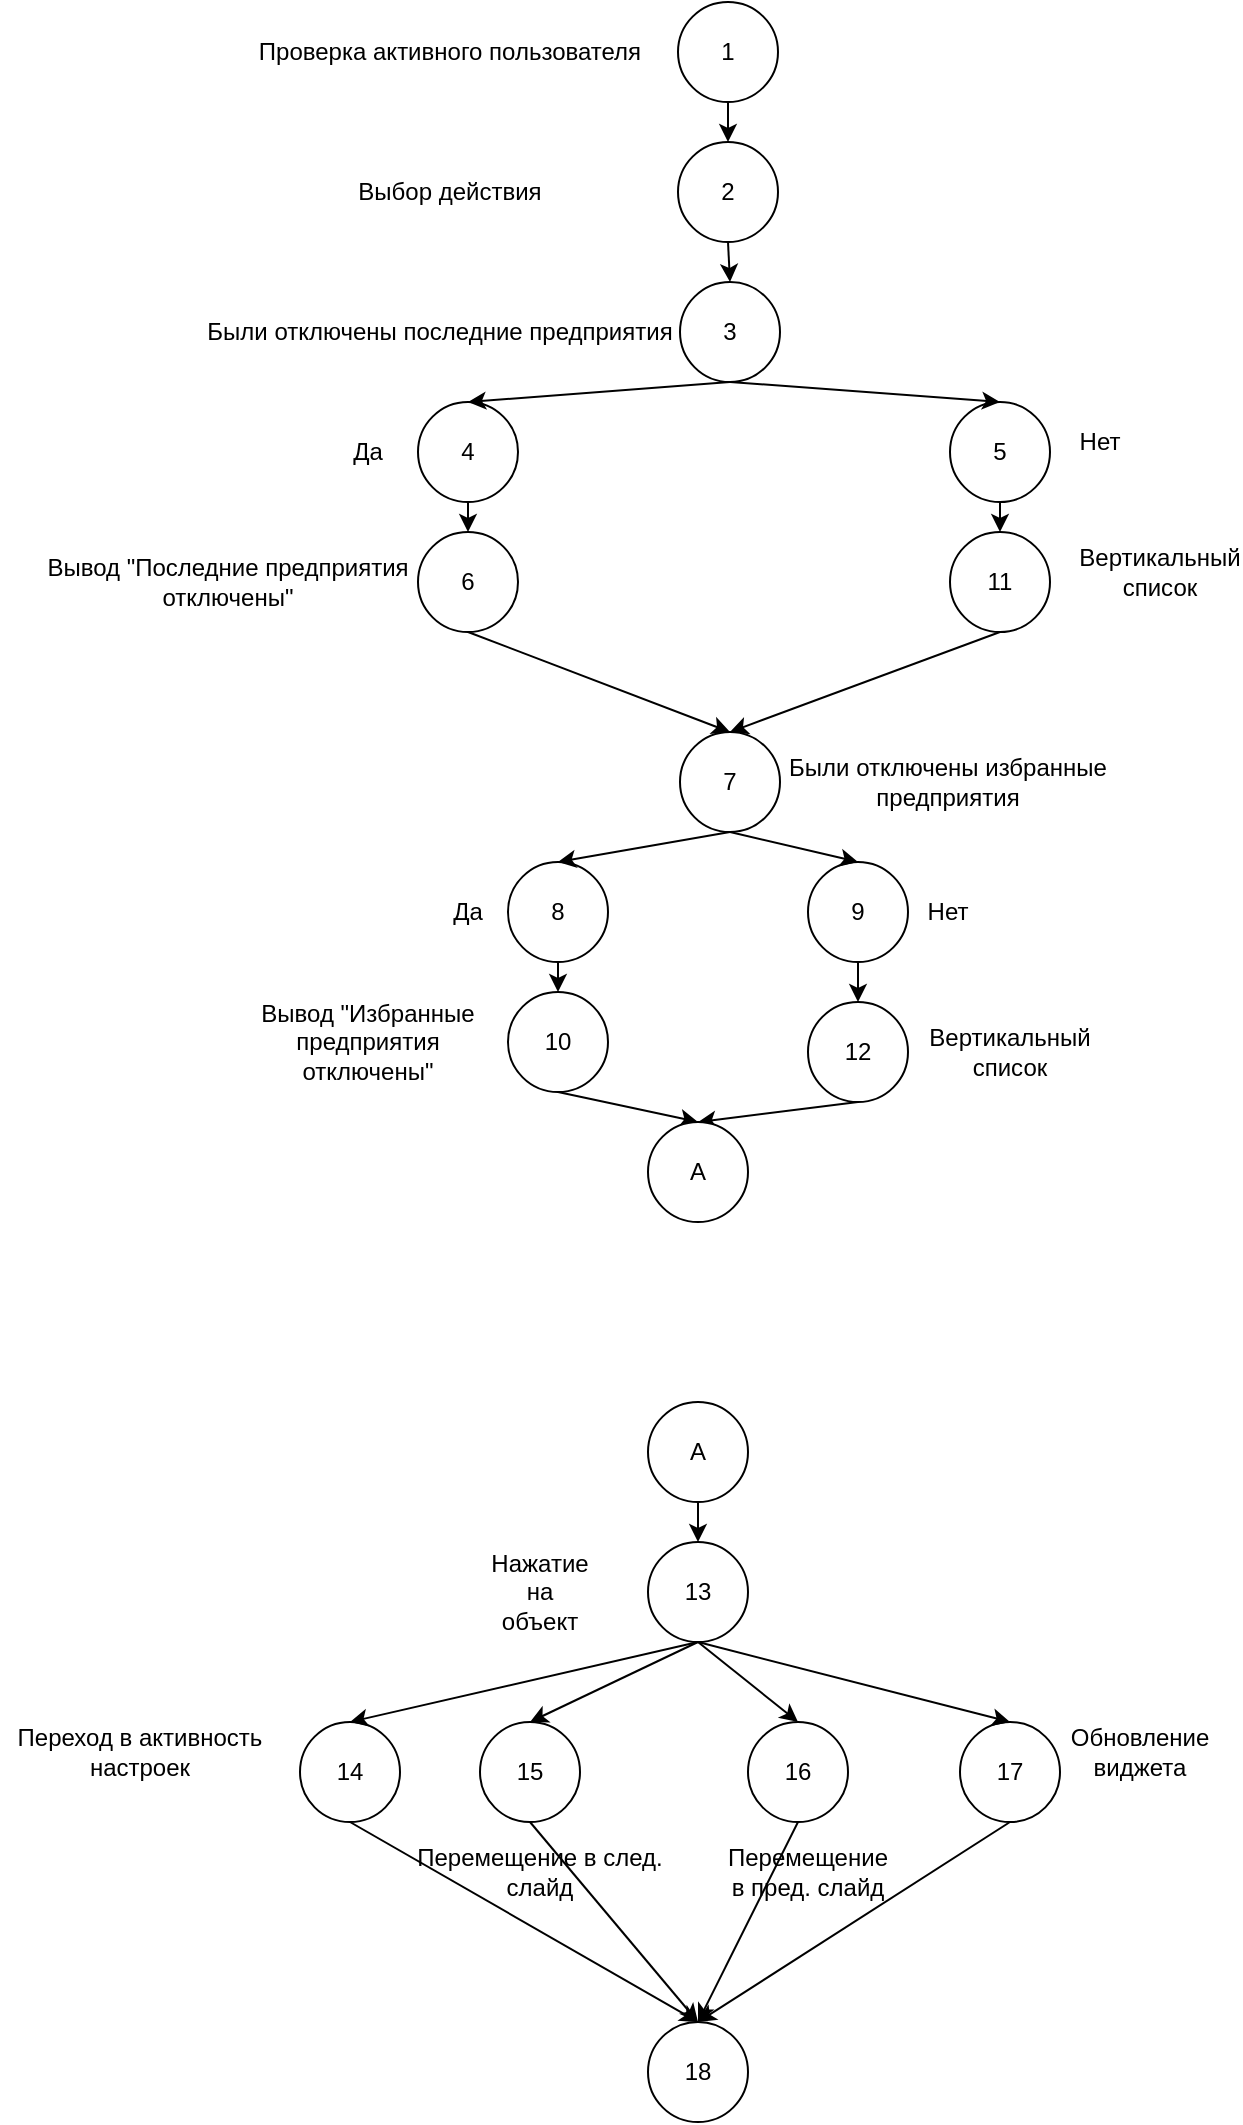 <mxfile version="14.5.10" type="github">
  <diagram id="qphgWqwp0cpbQVtYBI8-" name="Page-1">
    <mxGraphModel dx="1865" dy="580" grid="1" gridSize="10" guides="1" tooltips="1" connect="1" arrows="1" fold="1" page="1" pageScale="1" pageWidth="827" pageHeight="1169" math="0" shadow="0">
      <root>
        <mxCell id="0" />
        <mxCell id="1" parent="0" />
        <mxCell id="IH4dh5rqfxt_6UvOucH4-1" value="1" style="ellipse;whiteSpace=wrap;html=1;" parent="1" vertex="1">
          <mxGeometry x="189" y="80" width="50" height="50" as="geometry" />
        </mxCell>
        <mxCell id="IH4dh5rqfxt_6UvOucH4-4" value="" style="endArrow=classic;html=1;exitX=0.5;exitY=1;exitDx=0;exitDy=0;entryX=0.5;entryY=0;entryDx=0;entryDy=0;" parent="1" source="IH4dh5rqfxt_6UvOucH4-1" target="IH4dh5rqfxt_6UvOucH4-32" edge="1">
          <mxGeometry width="50" height="50" relative="1" as="geometry">
            <mxPoint x="190" y="320" as="sourcePoint" />
            <mxPoint x="214" y="150" as="targetPoint" />
          </mxGeometry>
        </mxCell>
        <mxCell id="IH4dh5rqfxt_6UvOucH4-31" value="Проверка активного пользователя" style="text;html=1;strokeColor=none;fillColor=none;align=center;verticalAlign=middle;whiteSpace=wrap;rounded=0;" parent="1" vertex="1">
          <mxGeometry x="-50" y="105" width="250" as="geometry" />
        </mxCell>
        <mxCell id="IH4dh5rqfxt_6UvOucH4-32" value="2" style="ellipse;whiteSpace=wrap;html=1;" parent="1" vertex="1">
          <mxGeometry x="189" y="150" width="50" height="50" as="geometry" />
        </mxCell>
        <mxCell id="IH4dh5rqfxt_6UvOucH4-33" value="Выбор действия" style="text;html=1;strokeColor=none;fillColor=none;align=center;verticalAlign=middle;whiteSpace=wrap;rounded=0;" parent="1" vertex="1">
          <mxGeometry x="-35" y="165" width="220" height="20" as="geometry" />
        </mxCell>
        <mxCell id="IH4dh5rqfxt_6UvOucH4-34" value="3" style="ellipse;whiteSpace=wrap;html=1;" parent="1" vertex="1">
          <mxGeometry x="190" y="220" width="50" height="50" as="geometry" />
        </mxCell>
        <mxCell id="IH4dh5rqfxt_6UvOucH4-35" value="Были отключены последние предприятия" style="text;html=1;strokeColor=none;fillColor=none;align=center;verticalAlign=middle;whiteSpace=wrap;rounded=0;" parent="1" vertex="1">
          <mxGeometry x="-70" y="240" width="280" height="10" as="geometry" />
        </mxCell>
        <mxCell id="IH4dh5rqfxt_6UvOucH4-36" value="" style="endArrow=classic;html=1;exitX=0.5;exitY=1;exitDx=0;exitDy=0;entryX=0.5;entryY=0;entryDx=0;entryDy=0;" parent="1" source="IH4dh5rqfxt_6UvOucH4-32" target="IH4dh5rqfxt_6UvOucH4-34" edge="1">
          <mxGeometry width="50" height="50" relative="1" as="geometry">
            <mxPoint x="420" y="420" as="sourcePoint" />
            <mxPoint x="470" y="370" as="targetPoint" />
          </mxGeometry>
        </mxCell>
        <mxCell id="IH4dh5rqfxt_6UvOucH4-38" value="4" style="ellipse;whiteSpace=wrap;html=1;" parent="1" vertex="1">
          <mxGeometry x="59" y="280" width="50" height="50" as="geometry" />
        </mxCell>
        <mxCell id="IH4dh5rqfxt_6UvOucH4-39" value="5" style="ellipse;whiteSpace=wrap;html=1;" parent="1" vertex="1">
          <mxGeometry x="325" y="280" width="50" height="50" as="geometry" />
        </mxCell>
        <mxCell id="IH4dh5rqfxt_6UvOucH4-40" value="" style="endArrow=classic;html=1;exitX=0.5;exitY=1;exitDx=0;exitDy=0;entryX=0.5;entryY=0;entryDx=0;entryDy=0;" parent="1" source="IH4dh5rqfxt_6UvOucH4-34" target="IH4dh5rqfxt_6UvOucH4-38" edge="1">
          <mxGeometry width="50" height="50" relative="1" as="geometry">
            <mxPoint x="420" y="420" as="sourcePoint" />
            <mxPoint x="470" y="370" as="targetPoint" />
          </mxGeometry>
        </mxCell>
        <mxCell id="IH4dh5rqfxt_6UvOucH4-41" value="" style="endArrow=classic;html=1;exitX=0.5;exitY=1;exitDx=0;exitDy=0;entryX=0.5;entryY=0;entryDx=0;entryDy=0;" parent="1" source="IH4dh5rqfxt_6UvOucH4-34" target="IH4dh5rqfxt_6UvOucH4-39" edge="1">
          <mxGeometry width="50" height="50" relative="1" as="geometry">
            <mxPoint x="420" y="420" as="sourcePoint" />
            <mxPoint x="470" y="370" as="targetPoint" />
          </mxGeometry>
        </mxCell>
        <mxCell id="IH4dh5rqfxt_6UvOucH4-42" value="Да" style="text;html=1;strokeColor=none;fillColor=none;align=center;verticalAlign=middle;whiteSpace=wrap;rounded=0;" parent="1" vertex="1">
          <mxGeometry x="14" y="295" width="40" height="20" as="geometry" />
        </mxCell>
        <mxCell id="IH4dh5rqfxt_6UvOucH4-44" value="Нет" style="text;html=1;strokeColor=none;fillColor=none;align=center;verticalAlign=middle;whiteSpace=wrap;rounded=0;" parent="1" vertex="1">
          <mxGeometry x="380" y="290" width="40" height="20" as="geometry" />
        </mxCell>
        <mxCell id="IH4dh5rqfxt_6UvOucH4-46" value="6" style="ellipse;whiteSpace=wrap;html=1;" parent="1" vertex="1">
          <mxGeometry x="59" y="345" width="50" height="50" as="geometry" />
        </mxCell>
        <mxCell id="IH4dh5rqfxt_6UvOucH4-47" value="" style="endArrow=classic;html=1;exitX=0.5;exitY=1;exitDx=0;exitDy=0;entryX=0.5;entryY=0;entryDx=0;entryDy=0;" parent="1" source="IH4dh5rqfxt_6UvOucH4-38" target="IH4dh5rqfxt_6UvOucH4-46" edge="1">
          <mxGeometry width="50" height="50" relative="1" as="geometry">
            <mxPoint x="420" y="420" as="sourcePoint" />
            <mxPoint x="470" y="370" as="targetPoint" />
          </mxGeometry>
        </mxCell>
        <mxCell id="IH4dh5rqfxt_6UvOucH4-48" value="Вывод &quot;Последние предприятия отключены&quot;" style="text;html=1;strokeColor=none;fillColor=none;align=center;verticalAlign=middle;whiteSpace=wrap;rounded=0;" parent="1" vertex="1">
          <mxGeometry x="-131" y="355" width="190" height="30" as="geometry" />
        </mxCell>
        <mxCell id="IH4dh5rqfxt_6UvOucH4-50" value="7" style="ellipse;whiteSpace=wrap;html=1;" parent="1" vertex="1">
          <mxGeometry x="190" y="445" width="50" height="50" as="geometry" />
        </mxCell>
        <mxCell id="IH4dh5rqfxt_6UvOucH4-52" value="Были отключены избранные предприятия" style="text;html=1;strokeColor=none;fillColor=none;align=center;verticalAlign=middle;whiteSpace=wrap;rounded=0;" parent="1" vertex="1">
          <mxGeometry x="234" y="460" width="180" height="20" as="geometry" />
        </mxCell>
        <mxCell id="IH4dh5rqfxt_6UvOucH4-53" value="8" style="ellipse;whiteSpace=wrap;html=1;" parent="1" vertex="1">
          <mxGeometry x="104" y="510" width="50" height="50" as="geometry" />
        </mxCell>
        <mxCell id="IH4dh5rqfxt_6UvOucH4-55" value="" style="endArrow=classic;html=1;exitX=0.5;exitY=1;exitDx=0;exitDy=0;entryX=0.5;entryY=0;entryDx=0;entryDy=0;" parent="1" source="IH4dh5rqfxt_6UvOucH4-50" target="IH4dh5rqfxt_6UvOucH4-53" edge="1">
          <mxGeometry width="50" height="50" relative="1" as="geometry">
            <mxPoint x="-16" y="595" as="sourcePoint" />
            <mxPoint x="34" y="545" as="targetPoint" />
          </mxGeometry>
        </mxCell>
        <mxCell id="IH4dh5rqfxt_6UvOucH4-56" value="Да" style="text;html=1;strokeColor=none;fillColor=none;align=center;verticalAlign=middle;whiteSpace=wrap;rounded=0;" parent="1" vertex="1">
          <mxGeometry x="64" y="525" width="40" height="20" as="geometry" />
        </mxCell>
        <mxCell id="IH4dh5rqfxt_6UvOucH4-57" value="9" style="ellipse;whiteSpace=wrap;html=1;" parent="1" vertex="1">
          <mxGeometry x="254" y="510" width="50" height="50" as="geometry" />
        </mxCell>
        <mxCell id="IH4dh5rqfxt_6UvOucH4-58" value="" style="endArrow=classic;html=1;exitX=0.5;exitY=1;exitDx=0;exitDy=0;entryX=0.5;entryY=0;entryDx=0;entryDy=0;" parent="1" source="IH4dh5rqfxt_6UvOucH4-50" target="IH4dh5rqfxt_6UvOucH4-57" edge="1">
          <mxGeometry width="50" height="50" relative="1" as="geometry">
            <mxPoint x="-16" y="595" as="sourcePoint" />
            <mxPoint x="34" y="545" as="targetPoint" />
          </mxGeometry>
        </mxCell>
        <mxCell id="IH4dh5rqfxt_6UvOucH4-59" value="Нет" style="text;html=1;strokeColor=none;fillColor=none;align=center;verticalAlign=middle;whiteSpace=wrap;rounded=0;" parent="1" vertex="1">
          <mxGeometry x="304" y="525" width="40" height="20" as="geometry" />
        </mxCell>
        <mxCell id="IH4dh5rqfxt_6UvOucH4-60" value="10" style="ellipse;whiteSpace=wrap;html=1;" parent="1" vertex="1">
          <mxGeometry x="104" y="575" width="50" height="50" as="geometry" />
        </mxCell>
        <mxCell id="IH4dh5rqfxt_6UvOucH4-61" value="" style="endArrow=classic;html=1;exitX=0.5;exitY=1;exitDx=0;exitDy=0;entryX=0.5;entryY=0;entryDx=0;entryDy=0;" parent="1" source="IH4dh5rqfxt_6UvOucH4-53" target="IH4dh5rqfxt_6UvOucH4-60" edge="1">
          <mxGeometry width="50" height="50" relative="1" as="geometry">
            <mxPoint x="-16" y="595" as="sourcePoint" />
            <mxPoint x="34" y="545" as="targetPoint" />
          </mxGeometry>
        </mxCell>
        <mxCell id="IH4dh5rqfxt_6UvOucH4-62" value="Вывод &quot;Избранные предприятия отключены&quot;" style="text;html=1;strokeColor=none;fillColor=none;align=center;verticalAlign=middle;whiteSpace=wrap;rounded=0;" parent="1" vertex="1">
          <mxGeometry x="-36" y="585" width="140" height="30" as="geometry" />
        </mxCell>
        <mxCell id="IH4dh5rqfxt_6UvOucH4-63" value="11" style="ellipse;whiteSpace=wrap;html=1;" parent="1" vertex="1">
          <mxGeometry x="325" y="345" width="50" height="50" as="geometry" />
        </mxCell>
        <mxCell id="IH4dh5rqfxt_6UvOucH4-64" value="" style="endArrow=classic;html=1;exitX=0.5;exitY=1;exitDx=0;exitDy=0;entryX=0.5;entryY=0;entryDx=0;entryDy=0;" parent="1" source="IH4dh5rqfxt_6UvOucH4-39" target="IH4dh5rqfxt_6UvOucH4-63" edge="1">
          <mxGeometry width="50" height="50" relative="1" as="geometry">
            <mxPoint x="420" y="350" as="sourcePoint" />
            <mxPoint x="470" y="300" as="targetPoint" />
          </mxGeometry>
        </mxCell>
        <mxCell id="IH4dh5rqfxt_6UvOucH4-65" value="Вертикальный список" style="text;html=1;strokeColor=none;fillColor=none;align=center;verticalAlign=middle;whiteSpace=wrap;rounded=0;" parent="1" vertex="1">
          <mxGeometry x="410" y="355" width="40" height="20" as="geometry" />
        </mxCell>
        <mxCell id="IH4dh5rqfxt_6UvOucH4-66" value="12" style="ellipse;whiteSpace=wrap;html=1;" parent="1" vertex="1">
          <mxGeometry x="254" y="580" width="50" height="50" as="geometry" />
        </mxCell>
        <mxCell id="IH4dh5rqfxt_6UvOucH4-67" value="" style="endArrow=classic;html=1;exitX=0.5;exitY=1;exitDx=0;exitDy=0;entryX=0.5;entryY=0;entryDx=0;entryDy=0;" parent="1" source="IH4dh5rqfxt_6UvOucH4-57" target="IH4dh5rqfxt_6UvOucH4-66" edge="1">
          <mxGeometry width="50" height="50" relative="1" as="geometry">
            <mxPoint x="-16" y="565" as="sourcePoint" />
            <mxPoint x="34" y="515" as="targetPoint" />
          </mxGeometry>
        </mxCell>
        <mxCell id="IH4dh5rqfxt_6UvOucH4-68" value="Вертикальный список" style="text;html=1;strokeColor=none;fillColor=none;align=center;verticalAlign=middle;whiteSpace=wrap;rounded=0;" parent="1" vertex="1">
          <mxGeometry x="335" y="595" width="40" height="20" as="geometry" />
        </mxCell>
        <mxCell id="IH4dh5rqfxt_6UvOucH4-69" value="" style="endArrow=classic;html=1;exitX=0.5;exitY=1;exitDx=0;exitDy=0;entryX=0.5;entryY=0;entryDx=0;entryDy=0;" parent="1" source="IH4dh5rqfxt_6UvOucH4-46" target="IH4dh5rqfxt_6UvOucH4-50" edge="1">
          <mxGeometry width="50" height="50" relative="1" as="geometry">
            <mxPoint x="139" y="365" as="sourcePoint" />
            <mxPoint x="484" y="255" as="targetPoint" />
          </mxGeometry>
        </mxCell>
        <mxCell id="IH4dh5rqfxt_6UvOucH4-70" value="" style="endArrow=classic;html=1;exitX=0.5;exitY=1;exitDx=0;exitDy=0;entryX=0.5;entryY=0;entryDx=0;entryDy=0;" parent="1" source="IH4dh5rqfxt_6UvOucH4-63" target="IH4dh5rqfxt_6UvOucH4-50" edge="1">
          <mxGeometry width="50" height="50" relative="1" as="geometry">
            <mxPoint x="299" y="365" as="sourcePoint" />
            <mxPoint x="484" y="255" as="targetPoint" />
          </mxGeometry>
        </mxCell>
        <mxCell id="IH4dh5rqfxt_6UvOucH4-71" value="13" style="ellipse;whiteSpace=wrap;html=1;" parent="1" vertex="1">
          <mxGeometry x="174" y="850" width="50" height="50" as="geometry" />
        </mxCell>
        <mxCell id="IH4dh5rqfxt_6UvOucH4-72" value="Нажатие на объект" style="text;html=1;strokeColor=none;fillColor=none;align=center;verticalAlign=middle;whiteSpace=wrap;rounded=0;" parent="1" vertex="1">
          <mxGeometry x="100" y="865" width="40" height="20" as="geometry" />
        </mxCell>
        <mxCell id="IH4dh5rqfxt_6UvOucH4-73" value="" style="endArrow=classic;html=1;exitX=0.5;exitY=1;exitDx=0;exitDy=0;entryX=0.5;entryY=0;entryDx=0;entryDy=0;" parent="1" source="IH4dh5rqfxt_6UvOucH4-60" target="REe96hYqt9Y4X7lKCi-k-4" edge="1">
          <mxGeometry width="50" height="50" relative="1" as="geometry">
            <mxPoint x="420" y="630" as="sourcePoint" />
            <mxPoint x="140" y="670" as="targetPoint" />
          </mxGeometry>
        </mxCell>
        <mxCell id="IH4dh5rqfxt_6UvOucH4-74" value="" style="endArrow=classic;html=1;exitX=0.5;exitY=1;exitDx=0;exitDy=0;entryX=0.5;entryY=0;entryDx=0;entryDy=0;" parent="1" source="IH4dh5rqfxt_6UvOucH4-66" target="REe96hYqt9Y4X7lKCi-k-4" edge="1">
          <mxGeometry width="50" height="50" relative="1" as="geometry">
            <mxPoint x="420" y="630" as="sourcePoint" />
            <mxPoint x="240" y="690" as="targetPoint" />
          </mxGeometry>
        </mxCell>
        <mxCell id="IH4dh5rqfxt_6UvOucH4-75" value="14" style="ellipse;whiteSpace=wrap;html=1;" parent="1" vertex="1">
          <mxGeometry y="940" width="50" height="50" as="geometry" />
        </mxCell>
        <mxCell id="IH4dh5rqfxt_6UvOucH4-76" value="15" style="ellipse;whiteSpace=wrap;html=1;" parent="1" vertex="1">
          <mxGeometry x="90" y="940" width="50" height="50" as="geometry" />
        </mxCell>
        <mxCell id="IH4dh5rqfxt_6UvOucH4-77" value="16" style="ellipse;whiteSpace=wrap;html=1;" parent="1" vertex="1">
          <mxGeometry x="224" y="940" width="50" height="50" as="geometry" />
        </mxCell>
        <mxCell id="IH4dh5rqfxt_6UvOucH4-78" value="17" style="ellipse;whiteSpace=wrap;html=1;" parent="1" vertex="1">
          <mxGeometry x="330" y="940" width="50" height="50" as="geometry" />
        </mxCell>
        <mxCell id="IH4dh5rqfxt_6UvOucH4-79" value="Переход в активность настроек" style="text;html=1;strokeColor=none;fillColor=none;align=center;verticalAlign=middle;whiteSpace=wrap;rounded=0;" parent="1" vertex="1">
          <mxGeometry x="-150" y="940" width="140" height="30" as="geometry" />
        </mxCell>
        <mxCell id="IH4dh5rqfxt_6UvOucH4-80" value="" style="endArrow=classic;html=1;exitX=0.5;exitY=1;exitDx=0;exitDy=0;entryX=0.5;entryY=0;entryDx=0;entryDy=0;" parent="1" source="IH4dh5rqfxt_6UvOucH4-71" target="IH4dh5rqfxt_6UvOucH4-75" edge="1">
          <mxGeometry width="50" height="50" relative="1" as="geometry">
            <mxPoint x="420" y="910" as="sourcePoint" />
            <mxPoint x="470" y="860" as="targetPoint" />
          </mxGeometry>
        </mxCell>
        <mxCell id="IH4dh5rqfxt_6UvOucH4-81" value="" style="endArrow=classic;html=1;exitX=0.5;exitY=1;exitDx=0;exitDy=0;entryX=0.5;entryY=0;entryDx=0;entryDy=0;" parent="1" source="IH4dh5rqfxt_6UvOucH4-71" target="IH4dh5rqfxt_6UvOucH4-76" edge="1">
          <mxGeometry width="50" height="50" relative="1" as="geometry">
            <mxPoint x="420" y="910" as="sourcePoint" />
            <mxPoint x="470" y="860" as="targetPoint" />
          </mxGeometry>
        </mxCell>
        <mxCell id="IH4dh5rqfxt_6UvOucH4-82" value="Перемещение в след. слайд" style="text;html=1;strokeColor=none;fillColor=none;align=center;verticalAlign=middle;whiteSpace=wrap;rounded=0;" parent="1" vertex="1">
          <mxGeometry x="50" y="1000" width="140" height="30" as="geometry" />
        </mxCell>
        <mxCell id="IH4dh5rqfxt_6UvOucH4-83" value="" style="endArrow=classic;html=1;exitX=0.5;exitY=1;exitDx=0;exitDy=0;entryX=0.5;entryY=0;entryDx=0;entryDy=0;" parent="1" source="IH4dh5rqfxt_6UvOucH4-71" target="IH4dh5rqfxt_6UvOucH4-77" edge="1">
          <mxGeometry width="50" height="50" relative="1" as="geometry">
            <mxPoint x="420" y="990" as="sourcePoint" />
            <mxPoint x="470" y="940" as="targetPoint" />
          </mxGeometry>
        </mxCell>
        <mxCell id="IH4dh5rqfxt_6UvOucH4-84" value="Перемещение в пред. слайд" style="text;html=1;strokeColor=none;fillColor=none;align=center;verticalAlign=middle;whiteSpace=wrap;rounded=0;" parent="1" vertex="1">
          <mxGeometry x="234" y="1005" width="40" height="20" as="geometry" />
        </mxCell>
        <mxCell id="IH4dh5rqfxt_6UvOucH4-85" value="" style="endArrow=classic;html=1;exitX=0.5;exitY=1;exitDx=0;exitDy=0;entryX=0.5;entryY=0;entryDx=0;entryDy=0;" parent="1" source="IH4dh5rqfxt_6UvOucH4-71" target="IH4dh5rqfxt_6UvOucH4-78" edge="1">
          <mxGeometry width="50" height="50" relative="1" as="geometry">
            <mxPoint x="420" y="970" as="sourcePoint" />
            <mxPoint x="470" y="920" as="targetPoint" />
          </mxGeometry>
        </mxCell>
        <mxCell id="IH4dh5rqfxt_6UvOucH4-86" value="Обновление виджета" style="text;html=1;strokeColor=none;fillColor=none;align=center;verticalAlign=middle;whiteSpace=wrap;rounded=0;" parent="1" vertex="1">
          <mxGeometry x="400" y="945" width="40" height="20" as="geometry" />
        </mxCell>
        <mxCell id="IH4dh5rqfxt_6UvOucH4-87" value="" style="endArrow=classic;html=1;exitX=0.5;exitY=1;exitDx=0;exitDy=0;entryX=0.5;entryY=0;entryDx=0;entryDy=0;" parent="1" source="IH4dh5rqfxt_6UvOucH4-75" target="IH4dh5rqfxt_6UvOucH4-88" edge="1">
          <mxGeometry width="50" height="50" relative="1" as="geometry">
            <mxPoint x="420" y="960" as="sourcePoint" />
            <mxPoint x="470" y="910" as="targetPoint" />
          </mxGeometry>
        </mxCell>
        <mxCell id="IH4dh5rqfxt_6UvOucH4-88" value="18" style="ellipse;whiteSpace=wrap;html=1;" parent="1" vertex="1">
          <mxGeometry x="174" y="1090" width="50" height="50" as="geometry" />
        </mxCell>
        <mxCell id="IH4dh5rqfxt_6UvOucH4-89" value="" style="endArrow=classic;html=1;exitX=0.5;exitY=1;exitDx=0;exitDy=0;entryX=0.5;entryY=0;entryDx=0;entryDy=0;" parent="1" source="IH4dh5rqfxt_6UvOucH4-77" target="IH4dh5rqfxt_6UvOucH4-88" edge="1">
          <mxGeometry width="50" height="50" relative="1" as="geometry">
            <mxPoint x="420" y="960" as="sourcePoint" />
            <mxPoint x="470" y="910" as="targetPoint" />
          </mxGeometry>
        </mxCell>
        <mxCell id="IH4dh5rqfxt_6UvOucH4-90" value="" style="endArrow=classic;html=1;exitX=0.5;exitY=1;exitDx=0;exitDy=0;entryX=0.5;entryY=0;entryDx=0;entryDy=0;" parent="1" source="IH4dh5rqfxt_6UvOucH4-76" target="IH4dh5rqfxt_6UvOucH4-88" edge="1">
          <mxGeometry width="50" height="50" relative="1" as="geometry">
            <mxPoint x="420" y="960" as="sourcePoint" />
            <mxPoint x="470" y="910" as="targetPoint" />
          </mxGeometry>
        </mxCell>
        <mxCell id="IH4dh5rqfxt_6UvOucH4-91" value="" style="endArrow=classic;html=1;exitX=0.5;exitY=1;exitDx=0;exitDy=0;entryX=0.5;entryY=0;entryDx=0;entryDy=0;" parent="1" source="IH4dh5rqfxt_6UvOucH4-78" target="IH4dh5rqfxt_6UvOucH4-88" edge="1">
          <mxGeometry width="50" height="50" relative="1" as="geometry">
            <mxPoint x="420" y="960" as="sourcePoint" />
            <mxPoint x="470" y="910" as="targetPoint" />
          </mxGeometry>
        </mxCell>
        <mxCell id="REe96hYqt9Y4X7lKCi-k-4" value="A" style="ellipse;whiteSpace=wrap;html=1;" vertex="1" parent="1">
          <mxGeometry x="174" y="640" width="50" height="50" as="geometry" />
        </mxCell>
        <mxCell id="REe96hYqt9Y4X7lKCi-k-5" value="A" style="ellipse;whiteSpace=wrap;html=1;" vertex="1" parent="1">
          <mxGeometry x="174" y="780" width="50" height="50" as="geometry" />
        </mxCell>
        <mxCell id="REe96hYqt9Y4X7lKCi-k-6" value="" style="endArrow=classic;html=1;exitX=0.5;exitY=1;exitDx=0;exitDy=0;entryX=0.5;entryY=0;entryDx=0;entryDy=0;" edge="1" parent="1" source="REe96hYqt9Y4X7lKCi-k-5" target="IH4dh5rqfxt_6UvOucH4-71">
          <mxGeometry width="50" height="50" relative="1" as="geometry">
            <mxPoint x="400" y="900" as="sourcePoint" />
            <mxPoint x="450" y="850" as="targetPoint" />
          </mxGeometry>
        </mxCell>
      </root>
    </mxGraphModel>
  </diagram>
</mxfile>
